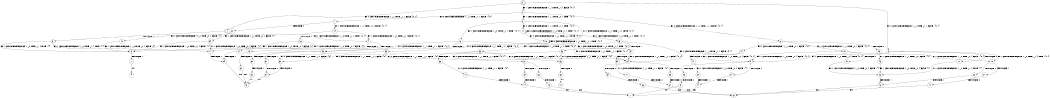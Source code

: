 digraph BCG {
size = "7, 10.5";
center = TRUE;
node [shape = circle];
0 [peripheries = 2];
0 -> 1 [label = "EX !0 !ATOMIC_EXCH_BRANCH (1, +1, TRUE, +1, 1, FALSE) !{0, 1}"];
0 -> 2 [label = "EX !1 !ATOMIC_EXCH_BRANCH (1, +0, TRUE, +1, 4, FALSE) !{0, 1}"];
0 -> 3 [label = "EX !0 !ATOMIC_EXCH_BRANCH (1, +1, TRUE, +1, 1, FALSE) !{0, 1}"];
1 -> 4 [label = "EX !1 !ATOMIC_EXCH_BRANCH (1, +0, TRUE, +1, 4, TRUE) !{0, 1}"];
1 -> 5 [label = "TERMINATE !0"];
2 -> 6 [label = "EX !1 !ATOMIC_EXCH_BRANCH (1, +1, TRUE, +0, 1, TRUE) !{0, 1}"];
2 -> 7 [label = "EX !0 !ATOMIC_EXCH_BRANCH (1, +1, TRUE, +1, 1, FALSE) !{0, 1}"];
2 -> 8 [label = "EX !0 !ATOMIC_EXCH_BRANCH (1, +1, TRUE, +1, 1, FALSE) !{0, 1}"];
3 -> 9 [label = "EX !1 !ATOMIC_EXCH_BRANCH (1, +0, TRUE, +1, 4, TRUE) !{0, 1}"];
3 -> 10 [label = "EX !1 !ATOMIC_EXCH_BRANCH (1, +0, TRUE, +1, 4, TRUE) !{0, 1}"];
3 -> 11 [label = "TERMINATE !0"];
4 -> 12 [label = "TERMINATE !0"];
4 -> 13 [label = "TERMINATE !1"];
5 -> 14 [label = "EX !1 !ATOMIC_EXCH_BRANCH (1, +0, TRUE, +1, 4, TRUE) !{1}"];
5 -> 15 [label = "EX !1 !ATOMIC_EXCH_BRANCH (1, +0, TRUE, +1, 4, TRUE) !{1}"];
6 -> 16 [label = "EX !1 !ATOMIC_EXCH_BRANCH (1, +0, TRUE, +1, 4, TRUE) !{0, 1}"];
6 -> 17 [label = "EX !0 !ATOMIC_EXCH_BRANCH (1, +1, TRUE, +1, 1, TRUE) !{0, 1}"];
6 -> 18 [label = "EX !0 !ATOMIC_EXCH_BRANCH (1, +1, TRUE, +1, 1, TRUE) !{0, 1}"];
7 -> 19 [label = "EX !1 !ATOMIC_EXCH_BRANCH (1, +1, TRUE, +0, 1, FALSE) !{0, 1}"];
7 -> 20 [label = "TERMINATE !0"];
8 -> 21 [label = "EX !1 !ATOMIC_EXCH_BRANCH (1, +1, TRUE, +0, 1, FALSE) !{0, 1}"];
8 -> 22 [label = "EX !1 !ATOMIC_EXCH_BRANCH (1, +1, TRUE, +0, 1, FALSE) !{0, 1}"];
8 -> 23 [label = "TERMINATE !0"];
9 -> 24 [label = "TERMINATE !0"];
9 -> 25 [label = "TERMINATE !1"];
10 -> 26 [label = "TERMINATE !0"];
10 -> 27 [label = "TERMINATE !1"];
11 -> 28 [label = "EX !1 !ATOMIC_EXCH_BRANCH (1, +0, TRUE, +1, 4, TRUE) !{1}"];
12 -> 29 [label = "TERMINATE !1"];
13 -> 30 [label = "TERMINATE !0"];
14 -> 29 [label = "TERMINATE !1"];
15 -> 31 [label = "TERMINATE !1"];
16 -> 32 [label = "EX !0 !ATOMIC_EXCH_BRANCH (1, +1, TRUE, +1, 1, FALSE) !{0, 1}"];
16 -> 33 [label = "TERMINATE !1"];
16 -> 34 [label = "EX !0 !ATOMIC_EXCH_BRANCH (1, +1, TRUE, +1, 1, FALSE) !{0, 1}"];
17 -> 17 [label = "EX !0 !ATOMIC_EXCH_BRANCH (1, +1, TRUE, +1, 1, TRUE) !{0, 1}"];
17 -> 35 [label = "EX !1 !ATOMIC_EXCH_BRANCH (1, +0, TRUE, +1, 4, TRUE) !{0, 1}"];
17 -> 18 [label = "EX !0 !ATOMIC_EXCH_BRANCH (1, +1, TRUE, +1, 1, TRUE) !{0, 1}"];
18 -> 36 [label = "EX !1 !ATOMIC_EXCH_BRANCH (1, +0, TRUE, +1, 4, TRUE) !{0, 1}"];
18 -> 18 [label = "EX !0 !ATOMIC_EXCH_BRANCH (1, +1, TRUE, +1, 1, TRUE) !{0, 1}"];
18 -> 37 [label = "EX !1 !ATOMIC_EXCH_BRANCH (1, +0, TRUE, +1, 4, TRUE) !{0, 1}"];
19 -> 4 [label = "EX !1 !ATOMIC_EXCH_BRANCH (1, +0, TRUE, +0, 4, FALSE) !{0, 1}"];
19 -> 38 [label = "TERMINATE !0"];
20 -> 39 [label = "EX !1 !ATOMIC_EXCH_BRANCH (1, +1, TRUE, +0, 1, FALSE) !{1}"];
20 -> 40 [label = "EX !1 !ATOMIC_EXCH_BRANCH (1, +1, TRUE, +0, 1, FALSE) !{1}"];
21 -> 9 [label = "EX !1 !ATOMIC_EXCH_BRANCH (1, +0, TRUE, +0, 4, FALSE) !{0, 1}"];
21 -> 41 [label = "TERMINATE !0"];
22 -> 9 [label = "EX !1 !ATOMIC_EXCH_BRANCH (1, +0, TRUE, +0, 4, FALSE) !{0, 1}"];
22 -> 10 [label = "EX !1 !ATOMIC_EXCH_BRANCH (1, +0, TRUE, +0, 4, FALSE) !{0, 1}"];
22 -> 42 [label = "TERMINATE !0"];
23 -> 43 [label = "EX !1 !ATOMIC_EXCH_BRANCH (1, +1, TRUE, +0, 1, FALSE) !{1}"];
24 -> 44 [label = "TERMINATE !1"];
25 -> 45 [label = "TERMINATE !0"];
26 -> 46 [label = "TERMINATE !1"];
27 -> 47 [label = "TERMINATE !0"];
28 -> 46 [label = "TERMINATE !1"];
29 -> 48 [label = "exit"];
30 -> 48 [label = "exit"];
31 -> 49 [label = "exit"];
32 -> 50 [label = "TERMINATE !0"];
32 -> 51 [label = "TERMINATE !1"];
33 -> 52 [label = "EX !0 !ATOMIC_EXCH_BRANCH (1, +1, TRUE, +1, 1, FALSE) !{0}"];
33 -> 53 [label = "EX !0 !ATOMIC_EXCH_BRANCH (1, +1, TRUE, +1, 1, FALSE) !{0}"];
34 -> 54 [label = "TERMINATE !0"];
34 -> 55 [label = "TERMINATE !1"];
35 -> 32 [label = "EX !0 !ATOMIC_EXCH_BRANCH (1, +1, TRUE, +1, 1, FALSE) !{0, 1}"];
35 -> 56 [label = "TERMINATE !1"];
35 -> 34 [label = "EX !0 !ATOMIC_EXCH_BRANCH (1, +1, TRUE, +1, 1, FALSE) !{0, 1}"];
36 -> 57 [label = "EX !0 !ATOMIC_EXCH_BRANCH (1, +1, TRUE, +1, 1, FALSE) !{0, 1}"];
36 -> 58 [label = "TERMINATE !1"];
36 -> 34 [label = "EX !0 !ATOMIC_EXCH_BRANCH (1, +1, TRUE, +1, 1, FALSE) !{0, 1}"];
37 -> 34 [label = "EX !0 !ATOMIC_EXCH_BRANCH (1, +1, TRUE, +1, 1, FALSE) !{0, 1}"];
37 -> 59 [label = "TERMINATE !1"];
38 -> 14 [label = "EX !1 !ATOMIC_EXCH_BRANCH (1, +0, TRUE, +0, 4, FALSE) !{1}"];
38 -> 15 [label = "EX !1 !ATOMIC_EXCH_BRANCH (1, +0, TRUE, +0, 4, FALSE) !{1}"];
39 -> 14 [label = "EX !1 !ATOMIC_EXCH_BRANCH (1, +0, TRUE, +0, 4, FALSE) !{1}"];
39 -> 15 [label = "EX !1 !ATOMIC_EXCH_BRANCH (1, +0, TRUE, +0, 4, FALSE) !{1}"];
40 -> 15 [label = "EX !1 !ATOMIC_EXCH_BRANCH (1, +0, TRUE, +0, 4, FALSE) !{1}"];
41 -> 60 [label = "EX !1 !ATOMIC_EXCH_BRANCH (1, +0, TRUE, +0, 4, FALSE) !{1}"];
42 -> 28 [label = "EX !1 !ATOMIC_EXCH_BRANCH (1, +0, TRUE, +0, 4, FALSE) !{1}"];
43 -> 28 [label = "EX !1 !ATOMIC_EXCH_BRANCH (1, +0, TRUE, +0, 4, FALSE) !{1}"];
44 -> 61 [label = "exit"];
45 -> 61 [label = "exit"];
46 -> 62 [label = "exit"];
47 -> 62 [label = "exit"];
50 -> 63 [label = "TERMINATE !1"];
51 -> 64 [label = "TERMINATE !0"];
52 -> 64 [label = "TERMINATE !0"];
53 -> 65 [label = "TERMINATE !0"];
54 -> 66 [label = "TERMINATE !1"];
55 -> 67 [label = "TERMINATE !0"];
56 -> 52 [label = "EX !0 !ATOMIC_EXCH_BRANCH (1, +1, TRUE, +1, 1, FALSE) !{0}"];
56 -> 53 [label = "EX !0 !ATOMIC_EXCH_BRANCH (1, +1, TRUE, +1, 1, FALSE) !{0}"];
57 -> 68 [label = "TERMINATE !0"];
57 -> 69 [label = "TERMINATE !1"];
58 -> 70 [label = "EX !0 !ATOMIC_EXCH_BRANCH (1, +1, TRUE, +1, 1, FALSE) !{0}"];
59 -> 71 [label = "EX !0 !ATOMIC_EXCH_BRANCH (1, +1, TRUE, +1, 1, FALSE) !{0}"];
60 -> 44 [label = "TERMINATE !1"];
63 -> 48 [label = "exit"];
64 -> 48 [label = "exit"];
65 -> 72 [label = "exit"];
66 -> 62 [label = "exit"];
67 -> 62 [label = "exit"];
68 -> 73 [label = "TERMINATE !1"];
69 -> 74 [label = "TERMINATE !0"];
70 -> 74 [label = "TERMINATE !0"];
71 -> 67 [label = "TERMINATE !0"];
73 -> 61 [label = "exit"];
74 -> 61 [label = "exit"];
}
